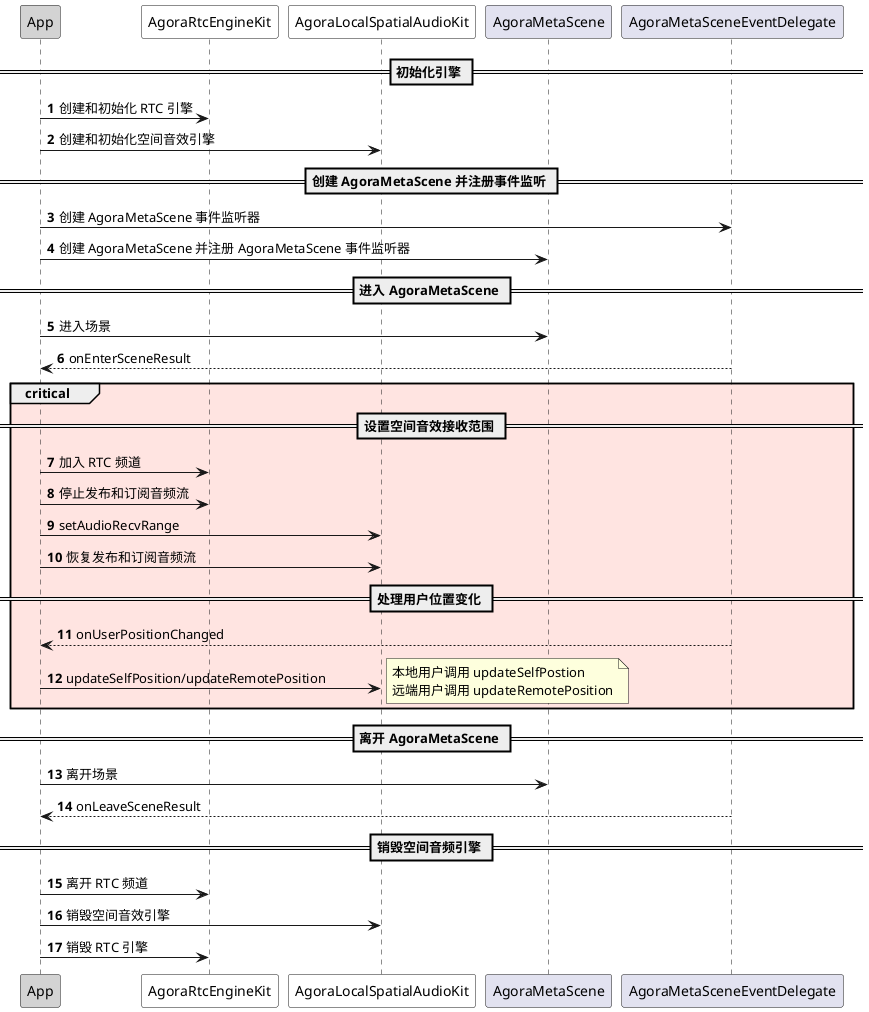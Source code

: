 @startuml
autonumber
participant "App" as a #LightGrey
participant "AgoraRtcEngineKit" as c #White
participant "AgoraLocalSpatialAudioKit" as d #White
participant "AgoraMetaScene" as e
participant "AgoraMetaSceneEventDelegate" as b
== 初始化引擎 ==
a -> c: 创建和初始化 RTC 引擎
a -> d: 创建和初始化空间音效引擎
== 创建 AgoraMetaScene 并注册事件监听 ==
a -> b: 创建 AgoraMetaScene 事件监听器
a -> e: 创建 AgoraMetaScene 并注册 AgoraMetaScene 事件监听器
== 进入 AgoraMetaScene ==
a -> e: 进入场景
b --> a: onEnterSceneResult
critical #mistyrose
== 设置空间音效接收范围 ==
a -> c: 加入 RTC 频道
a -> c: 停止发布和订阅音频流
a -> d: setAudioRecvRange
a -> d: 恢复发布和订阅音频流
== 处理用户位置变化 ==
b --> a: onUserPositionChanged
a -> d: updateSelfPosition/updateRemotePosition
note right
本地用户调用 updateSelfPostion
远端用户调用 updateRemotePosition
end note
end
== 离开 AgoraMetaScene ==
a -> e: 离开场景
b --> a: onLeaveSceneResult
== 销毁空间音频引擎 ==
a -> c: 离开 RTC 频道
a -> d: 销毁空间音效引擎
a -> c: 销毁 RTC 引擎
@enduml